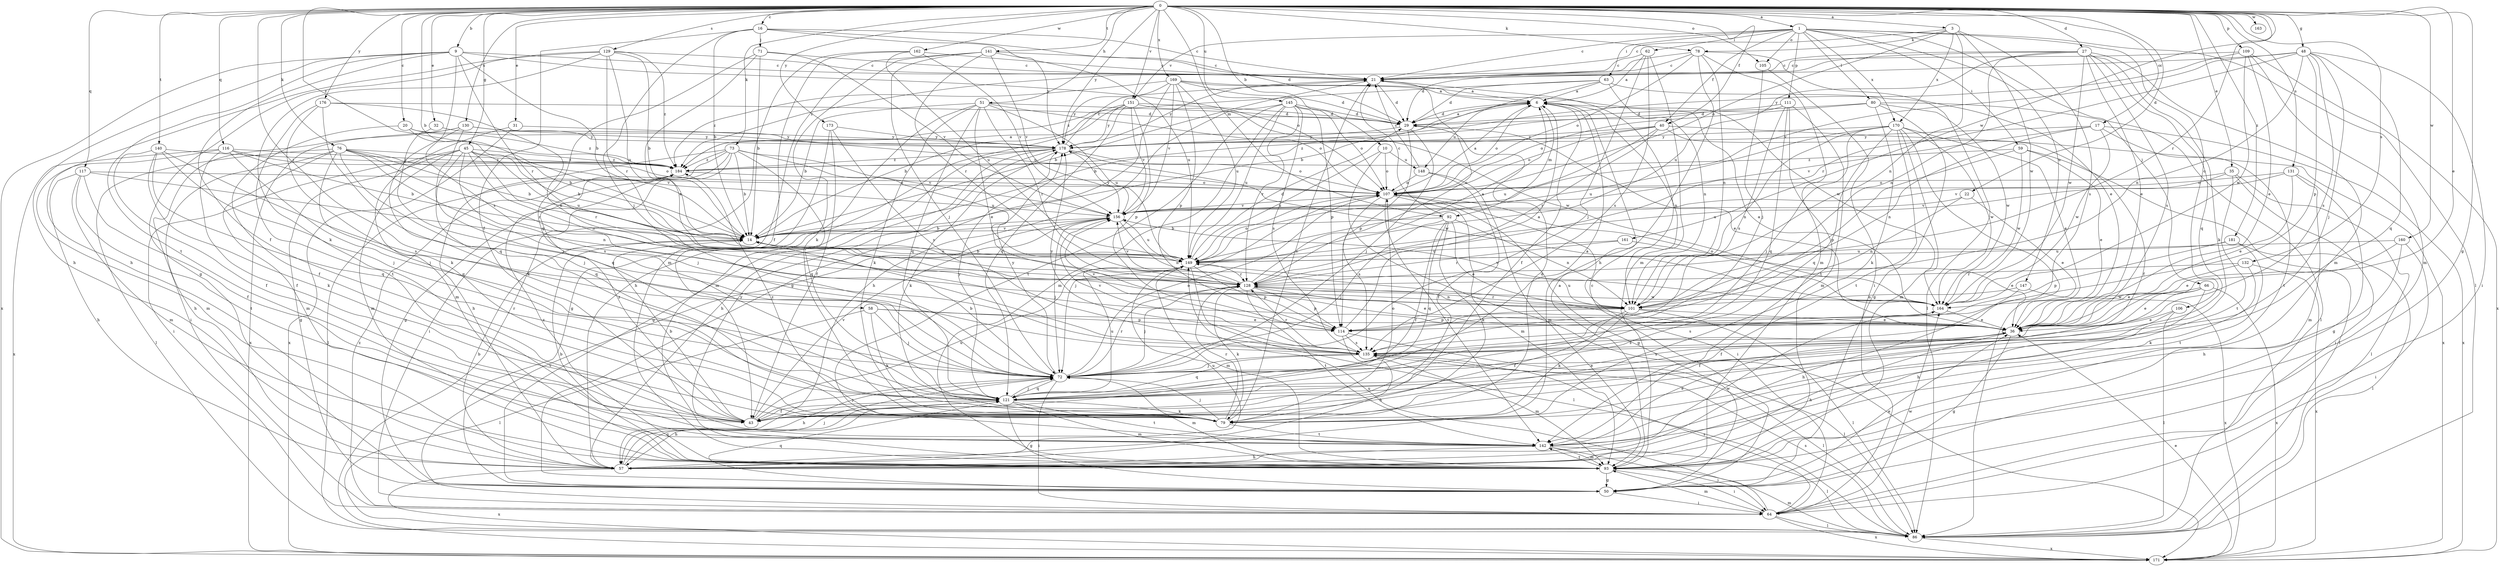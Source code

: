 strict digraph  {
0;
1;
3;
6;
9;
10;
14;
16;
17;
20;
21;
22;
27;
29;
31;
32;
35;
36;
40;
43;
45;
48;
50;
51;
57;
58;
59;
62;
63;
64;
66;
71;
72;
73;
76;
78;
79;
80;
86;
92;
93;
101;
105;
106;
107;
109;
111;
114;
116;
117;
121;
128;
129;
130;
131;
132;
135;
140;
141;
142;
145;
147;
148;
149;
151;
156;
160;
161;
162;
163;
164;
169;
170;
171;
173;
176;
178;
181;
184;
0 -> 1  [label=a];
0 -> 3  [label=a];
0 -> 9  [label=b];
0 -> 10  [label=b];
0 -> 14  [label=b];
0 -> 16  [label=c];
0 -> 17  [label=c];
0 -> 20  [label=c];
0 -> 22  [label=d];
0 -> 27  [label=d];
0 -> 31  [label=e];
0 -> 32  [label=e];
0 -> 35  [label=e];
0 -> 36  [label=e];
0 -> 40  [label=f];
0 -> 45  [label=g];
0 -> 48  [label=g];
0 -> 50  [label=g];
0 -> 51  [label=h];
0 -> 58  [label=i];
0 -> 73  [label=k];
0 -> 76  [label=k];
0 -> 78  [label=k];
0 -> 92  [label=m];
0 -> 105  [label=o];
0 -> 109  [label=p];
0 -> 116  [label=q];
0 -> 117  [label=q];
0 -> 128  [label=r];
0 -> 129  [label=s];
0 -> 130  [label=s];
0 -> 131  [label=s];
0 -> 132  [label=s];
0 -> 140  [label=t];
0 -> 141  [label=t];
0 -> 145  [label=u];
0 -> 151  [label=v];
0 -> 160  [label=w];
0 -> 161  [label=w];
0 -> 162  [label=w];
0 -> 163  [label=w];
0 -> 169  [label=x];
0 -> 173  [label=y];
0 -> 176  [label=y];
0 -> 178  [label=y];
0 -> 181  [label=z];
0 -> 184  [label=z];
1 -> 21  [label=c];
1 -> 40  [label=f];
1 -> 59  [label=i];
1 -> 62  [label=i];
1 -> 63  [label=i];
1 -> 66  [label=j];
1 -> 80  [label=l];
1 -> 86  [label=l];
1 -> 105  [label=o];
1 -> 106  [label=o];
1 -> 111  [label=p];
1 -> 147  [label=u];
1 -> 151  [label=v];
1 -> 170  [label=x];
3 -> 21  [label=c];
3 -> 78  [label=k];
3 -> 101  [label=n];
3 -> 107  [label=o];
3 -> 135  [label=s];
3 -> 164  [label=w];
3 -> 170  [label=x];
6 -> 29  [label=d];
6 -> 43  [label=f];
6 -> 92  [label=m];
6 -> 101  [label=n];
6 -> 107  [label=o];
6 -> 148  [label=u];
9 -> 14  [label=b];
9 -> 21  [label=c];
9 -> 43  [label=f];
9 -> 57  [label=h];
9 -> 107  [label=o];
9 -> 128  [label=r];
9 -> 135  [label=s];
9 -> 142  [label=t];
9 -> 171  [label=x];
10 -> 107  [label=o];
10 -> 148  [label=u];
10 -> 149  [label=u];
10 -> 171  [label=x];
14 -> 149  [label=u];
14 -> 156  [label=v];
16 -> 14  [label=b];
16 -> 21  [label=c];
16 -> 29  [label=d];
16 -> 43  [label=f];
16 -> 71  [label=j];
16 -> 72  [label=j];
16 -> 178  [label=y];
17 -> 101  [label=n];
17 -> 142  [label=t];
17 -> 156  [label=v];
17 -> 164  [label=w];
17 -> 171  [label=x];
17 -> 178  [label=y];
20 -> 14  [label=b];
20 -> 43  [label=f];
20 -> 178  [label=y];
20 -> 184  [label=z];
21 -> 6  [label=a];
21 -> 14  [label=b];
21 -> 29  [label=d];
21 -> 178  [label=y];
22 -> 36  [label=e];
22 -> 101  [label=n];
22 -> 156  [label=v];
27 -> 21  [label=c];
27 -> 29  [label=d];
27 -> 36  [label=e];
27 -> 79  [label=k];
27 -> 93  [label=m];
27 -> 101  [label=n];
27 -> 121  [label=q];
27 -> 135  [label=s];
27 -> 149  [label=u];
27 -> 164  [label=w];
29 -> 6  [label=a];
29 -> 36  [label=e];
29 -> 72  [label=j];
29 -> 114  [label=p];
29 -> 178  [label=y];
31 -> 93  [label=m];
31 -> 171  [label=x];
31 -> 178  [label=y];
32 -> 72  [label=j];
32 -> 178  [label=y];
35 -> 64  [label=i];
35 -> 86  [label=l];
35 -> 107  [label=o];
35 -> 142  [label=t];
35 -> 149  [label=u];
36 -> 6  [label=a];
36 -> 50  [label=g];
36 -> 57  [label=h];
36 -> 135  [label=s];
40 -> 43  [label=f];
40 -> 107  [label=o];
40 -> 128  [label=r];
40 -> 149  [label=u];
40 -> 171  [label=x];
40 -> 178  [label=y];
40 -> 184  [label=z];
43 -> 14  [label=b];
43 -> 72  [label=j];
43 -> 149  [label=u];
43 -> 156  [label=v];
43 -> 184  [label=z];
45 -> 14  [label=b];
45 -> 50  [label=g];
45 -> 64  [label=i];
45 -> 72  [label=j];
45 -> 93  [label=m];
45 -> 101  [label=n];
45 -> 121  [label=q];
45 -> 128  [label=r];
45 -> 149  [label=u];
45 -> 184  [label=z];
48 -> 21  [label=c];
48 -> 64  [label=i];
48 -> 72  [label=j];
48 -> 101  [label=n];
48 -> 114  [label=p];
48 -> 121  [label=q];
48 -> 128  [label=r];
48 -> 135  [label=s];
48 -> 156  [label=v];
50 -> 21  [label=c];
50 -> 36  [label=e];
50 -> 64  [label=i];
50 -> 121  [label=q];
51 -> 14  [label=b];
51 -> 29  [label=d];
51 -> 36  [label=e];
51 -> 57  [label=h];
51 -> 79  [label=k];
51 -> 107  [label=o];
51 -> 121  [label=q];
51 -> 128  [label=r];
51 -> 149  [label=u];
57 -> 14  [label=b];
57 -> 72  [label=j];
57 -> 121  [label=q];
57 -> 149  [label=u];
57 -> 164  [label=w];
57 -> 171  [label=x];
58 -> 36  [label=e];
58 -> 72  [label=j];
58 -> 79  [label=k];
58 -> 86  [label=l];
58 -> 114  [label=p];
59 -> 36  [label=e];
59 -> 86  [label=l];
59 -> 114  [label=p];
59 -> 164  [label=w];
59 -> 184  [label=z];
62 -> 6  [label=a];
62 -> 21  [label=c];
62 -> 72  [label=j];
62 -> 93  [label=m];
62 -> 135  [label=s];
63 -> 6  [label=a];
63 -> 14  [label=b];
63 -> 29  [label=d];
63 -> 86  [label=l];
63 -> 101  [label=n];
63 -> 184  [label=z];
64 -> 86  [label=l];
64 -> 93  [label=m];
64 -> 135  [label=s];
64 -> 149  [label=u];
64 -> 156  [label=v];
64 -> 164  [label=w];
64 -> 171  [label=x];
64 -> 184  [label=z];
66 -> 36  [label=e];
66 -> 43  [label=f];
66 -> 57  [label=h];
66 -> 164  [label=w];
66 -> 171  [label=x];
71 -> 14  [label=b];
71 -> 21  [label=c];
71 -> 36  [label=e];
71 -> 121  [label=q];
71 -> 156  [label=v];
72 -> 14  [label=b];
72 -> 57  [label=h];
72 -> 64  [label=i];
72 -> 93  [label=m];
72 -> 107  [label=o];
72 -> 121  [label=q];
72 -> 128  [label=r];
72 -> 178  [label=y];
73 -> 14  [label=b];
73 -> 50  [label=g];
73 -> 57  [label=h];
73 -> 64  [label=i];
73 -> 86  [label=l];
73 -> 121  [label=q];
73 -> 149  [label=u];
73 -> 156  [label=v];
73 -> 184  [label=z];
76 -> 14  [label=b];
76 -> 57  [label=h];
76 -> 72  [label=j];
76 -> 86  [label=l];
76 -> 93  [label=m];
76 -> 121  [label=q];
76 -> 128  [label=r];
76 -> 135  [label=s];
76 -> 156  [label=v];
76 -> 184  [label=z];
78 -> 21  [label=c];
78 -> 36  [label=e];
78 -> 57  [label=h];
78 -> 93  [label=m];
78 -> 101  [label=n];
78 -> 107  [label=o];
78 -> 184  [label=z];
79 -> 21  [label=c];
79 -> 29  [label=d];
79 -> 72  [label=j];
79 -> 107  [label=o];
79 -> 128  [label=r];
79 -> 142  [label=t];
79 -> 184  [label=z];
80 -> 29  [label=d];
80 -> 50  [label=g];
80 -> 79  [label=k];
80 -> 86  [label=l];
80 -> 107  [label=o];
80 -> 164  [label=w];
86 -> 93  [label=m];
86 -> 135  [label=s];
86 -> 171  [label=x];
92 -> 14  [label=b];
92 -> 21  [label=c];
92 -> 36  [label=e];
92 -> 43  [label=f];
92 -> 72  [label=j];
92 -> 79  [label=k];
92 -> 101  [label=n];
92 -> 121  [label=q];
93 -> 6  [label=a];
93 -> 14  [label=b];
93 -> 50  [label=g];
93 -> 64  [label=i];
93 -> 142  [label=t];
93 -> 184  [label=z];
101 -> 36  [label=e];
101 -> 43  [label=f];
101 -> 79  [label=k];
101 -> 86  [label=l];
101 -> 114  [label=p];
101 -> 128  [label=r];
101 -> 149  [label=u];
105 -> 64  [label=i];
105 -> 72  [label=j];
106 -> 36  [label=e];
106 -> 43  [label=f];
106 -> 86  [label=l];
107 -> 6  [label=a];
107 -> 50  [label=g];
107 -> 64  [label=i];
107 -> 72  [label=j];
107 -> 93  [label=m];
107 -> 135  [label=s];
107 -> 142  [label=t];
107 -> 156  [label=v];
109 -> 21  [label=c];
109 -> 36  [label=e];
109 -> 93  [label=m];
109 -> 164  [label=w];
109 -> 171  [label=x];
109 -> 178  [label=y];
111 -> 14  [label=b];
111 -> 29  [label=d];
111 -> 93  [label=m];
111 -> 121  [label=q];
111 -> 135  [label=s];
111 -> 142  [label=t];
114 -> 6  [label=a];
114 -> 57  [label=h];
114 -> 86  [label=l];
114 -> 135  [label=s];
114 -> 156  [label=v];
116 -> 14  [label=b];
116 -> 43  [label=f];
116 -> 72  [label=j];
116 -> 93  [label=m];
116 -> 107  [label=o];
116 -> 171  [label=x];
116 -> 184  [label=z];
117 -> 43  [label=f];
117 -> 57  [label=h];
117 -> 93  [label=m];
117 -> 101  [label=n];
117 -> 107  [label=o];
117 -> 142  [label=t];
121 -> 6  [label=a];
121 -> 36  [label=e];
121 -> 43  [label=f];
121 -> 50  [label=g];
121 -> 57  [label=h];
121 -> 72  [label=j];
121 -> 79  [label=k];
121 -> 93  [label=m];
121 -> 142  [label=t];
121 -> 149  [label=u];
121 -> 178  [label=y];
128 -> 6  [label=a];
128 -> 21  [label=c];
128 -> 36  [label=e];
128 -> 72  [label=j];
128 -> 79  [label=k];
128 -> 101  [label=n];
128 -> 114  [label=p];
128 -> 142  [label=t];
128 -> 156  [label=v];
128 -> 164  [label=w];
129 -> 14  [label=b];
129 -> 21  [label=c];
129 -> 50  [label=g];
129 -> 57  [label=h];
129 -> 79  [label=k];
129 -> 128  [label=r];
129 -> 149  [label=u];
129 -> 184  [label=z];
130 -> 64  [label=i];
130 -> 79  [label=k];
130 -> 107  [label=o];
130 -> 121  [label=q];
130 -> 171  [label=x];
130 -> 178  [label=y];
131 -> 36  [label=e];
131 -> 50  [label=g];
131 -> 93  [label=m];
131 -> 107  [label=o];
131 -> 156  [label=v];
132 -> 36  [label=e];
132 -> 79  [label=k];
132 -> 128  [label=r];
132 -> 171  [label=x];
135 -> 72  [label=j];
135 -> 86  [label=l];
135 -> 93  [label=m];
135 -> 121  [label=q];
135 -> 128  [label=r];
135 -> 156  [label=v];
135 -> 178  [label=y];
140 -> 43  [label=f];
140 -> 72  [label=j];
140 -> 79  [label=k];
140 -> 121  [label=q];
140 -> 135  [label=s];
140 -> 184  [label=z];
141 -> 21  [label=c];
141 -> 72  [label=j];
141 -> 79  [label=k];
141 -> 93  [label=m];
141 -> 128  [label=r];
141 -> 149  [label=u];
141 -> 156  [label=v];
142 -> 36  [label=e];
142 -> 57  [label=h];
142 -> 64  [label=i];
142 -> 86  [label=l];
142 -> 93  [label=m];
142 -> 178  [label=y];
145 -> 29  [label=d];
145 -> 57  [label=h];
145 -> 93  [label=m];
145 -> 107  [label=o];
145 -> 114  [label=p];
145 -> 128  [label=r];
145 -> 135  [label=s];
145 -> 142  [label=t];
145 -> 149  [label=u];
147 -> 57  [label=h];
147 -> 101  [label=n];
147 -> 171  [label=x];
148 -> 21  [label=c];
148 -> 43  [label=f];
148 -> 93  [label=m];
148 -> 107  [label=o];
149 -> 14  [label=b];
149 -> 29  [label=d];
149 -> 86  [label=l];
149 -> 93  [label=m];
149 -> 107  [label=o];
149 -> 114  [label=p];
149 -> 128  [label=r];
151 -> 14  [label=b];
151 -> 29  [label=d];
151 -> 93  [label=m];
151 -> 114  [label=p];
151 -> 121  [label=q];
151 -> 156  [label=v];
151 -> 164  [label=w];
151 -> 178  [label=y];
156 -> 14  [label=b];
156 -> 72  [label=j];
156 -> 101  [label=n];
156 -> 149  [label=u];
156 -> 178  [label=y];
160 -> 36  [label=e];
160 -> 57  [label=h];
160 -> 64  [label=i];
160 -> 149  [label=u];
161 -> 36  [label=e];
161 -> 128  [label=r];
161 -> 149  [label=u];
162 -> 21  [label=c];
162 -> 43  [label=f];
162 -> 149  [label=u];
162 -> 156  [label=v];
162 -> 171  [label=r];
164 -> 36  [label=e];
164 -> 107  [label=o];
164 -> 135  [label=s];
164 -> 156  [label=v];
169 -> 6  [label=a];
169 -> 29  [label=d];
169 -> 50  [label=g];
169 -> 114  [label=p];
169 -> 149  [label=u];
169 -> 156  [label=v];
169 -> 164  [label=w];
169 -> 178  [label=y];
169 -> 184  [label=z];
170 -> 36  [label=e];
170 -> 72  [label=j];
170 -> 86  [label=l];
170 -> 93  [label=m];
170 -> 101  [label=n];
170 -> 121  [label=q];
170 -> 142  [label=t];
170 -> 149  [label=u];
170 -> 164  [label=w];
170 -> 178  [label=y];
171 -> 36  [label=e];
173 -> 43  [label=f];
173 -> 50  [label=g];
173 -> 135  [label=s];
173 -> 178  [label=y];
176 -> 29  [label=d];
176 -> 79  [label=k];
176 -> 101  [label=n];
176 -> 121  [label=q];
176 -> 142  [label=t];
178 -> 21  [label=c];
178 -> 50  [label=g];
178 -> 57  [label=h];
178 -> 79  [label=k];
178 -> 107  [label=o];
178 -> 164  [label=w];
178 -> 184  [label=z];
181 -> 86  [label=l];
181 -> 114  [label=p];
181 -> 142  [label=t];
181 -> 149  [label=u];
184 -> 6  [label=a];
184 -> 107  [label=o];
}
